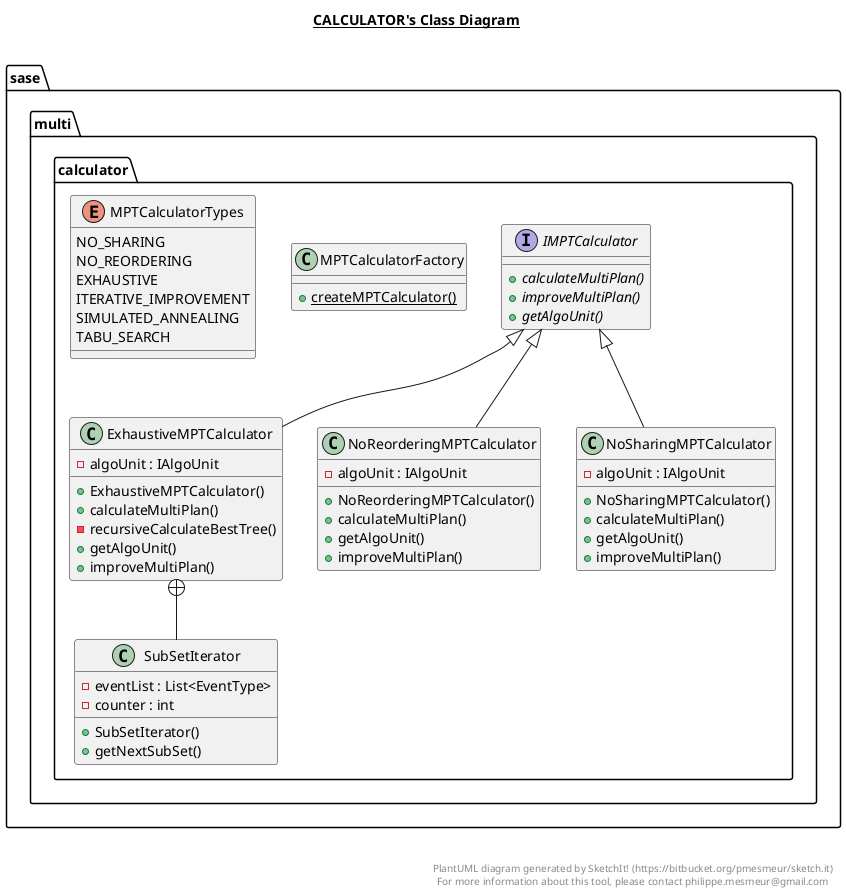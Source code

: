 @startuml

title __CALCULATOR's Class Diagram__\n

  package sase.multi {
    package sase.multi.calculator {
      class ExhaustiveMPTCalculator {
          - algoUnit : IAlgoUnit
          + ExhaustiveMPTCalculator()
          + calculateMultiPlan()
          - recursiveCalculateBestTree()
          + getAlgoUnit()
          + improveMultiPlan()
      }
    }
  }
  

  package sase.multi {
    package sase.multi.calculator {
      class SubSetIterator {
          - eventList : List<EventType>
          - counter : int
          + SubSetIterator()
          + getNextSubSet()
      }
    }
  }
  

  package sase.multi {
    package sase.multi.calculator {
      interface IMPTCalculator {
          {abstract} + calculateMultiPlan()
          {abstract} + improveMultiPlan()
          {abstract} + getAlgoUnit()
      }
    }
  }
  

  package sase.multi {
    package sase.multi.calculator {
      class MPTCalculatorFactory {
          {static} + createMPTCalculator()
      }
    }
  }
  

  package sase.multi {
    package sase.multi.calculator {
      enum MPTCalculatorTypes {
        NO_SHARING
        NO_REORDERING
        EXHAUSTIVE
        ITERATIVE_IMPROVEMENT
        SIMULATED_ANNEALING
        TABU_SEARCH
      }
    }
  }
  

  package sase.multi {
    package sase.multi.calculator {
      class NoReorderingMPTCalculator {
          - algoUnit : IAlgoUnit
          + NoReorderingMPTCalculator()
          + calculateMultiPlan()
          + getAlgoUnit()
          + improveMultiPlan()
      }
    }
  }
  

  package sase.multi {
    package sase.multi.calculator {
      class NoSharingMPTCalculator {
          - algoUnit : IAlgoUnit
          + NoSharingMPTCalculator()
          + calculateMultiPlan()
          + getAlgoUnit()
          + improveMultiPlan()
      }
    }
  }
  

  ExhaustiveMPTCalculator -up-|> IMPTCalculator
  ExhaustiveMPTCalculator +-down- SubSetIterator
  NoReorderingMPTCalculator -up-|> IMPTCalculator
  NoSharingMPTCalculator -up-|> IMPTCalculator


right footer


PlantUML diagram generated by SketchIt! (https://bitbucket.org/pmesmeur/sketch.it)
For more information about this tool, please contact philippe.mesmeur@gmail.com
endfooter

@enduml
